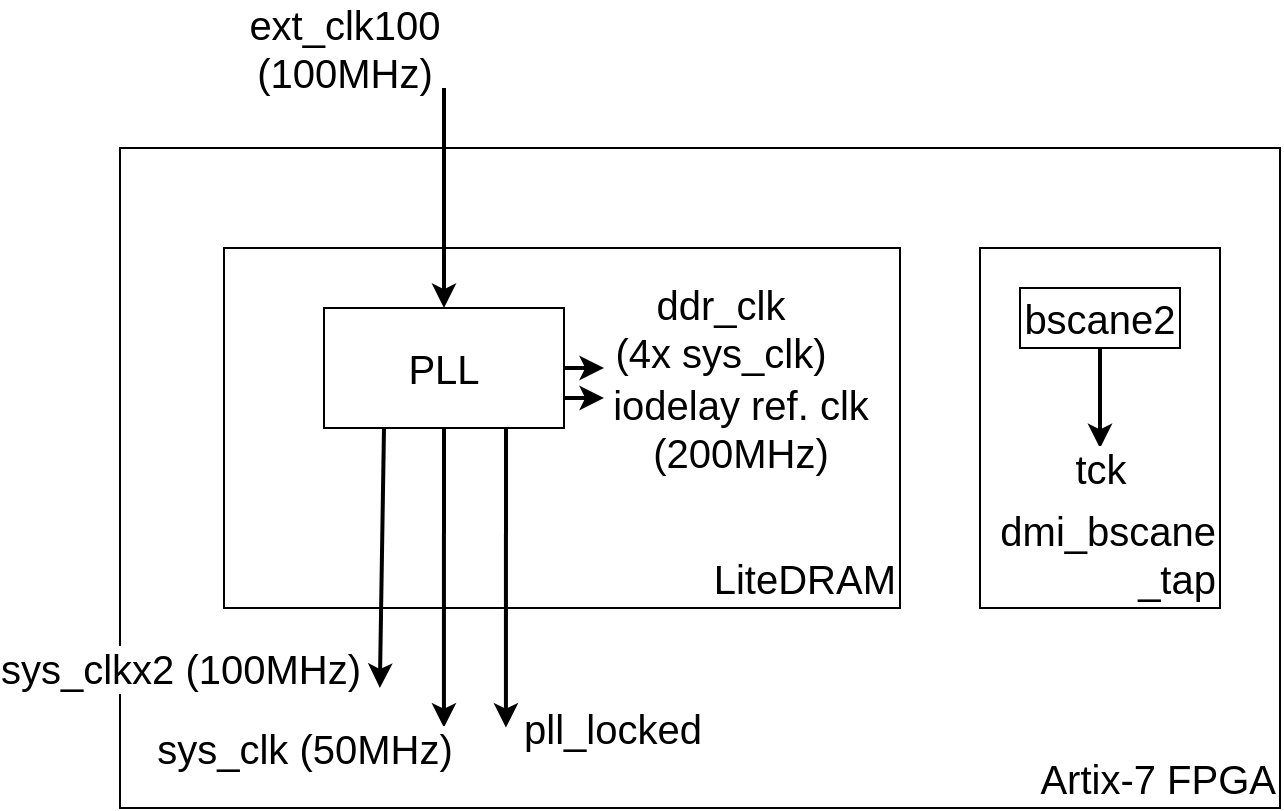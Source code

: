 <mxfile version="19.0.3" type="device"><diagram id="QAF-nH2M382qgfuWxalf" name="Page-1"><mxGraphModel dx="1038" dy="641" grid="1" gridSize="10" guides="1" tooltips="1" connect="1" arrows="1" fold="1" page="1" pageScale="1" pageWidth="850" pageHeight="1100" math="0" shadow="0"><root><mxCell id="0"/><mxCell id="1" parent="0"/><mxCell id="99DlYY9xBcrq1Gw4Y8p0-5" value="Artix-7 FPGA" style="rounded=0;whiteSpace=wrap;html=1;fontSize=20;verticalAlign=bottom;align=right;" parent="1" vertex="1"><mxGeometry x="150" y="150" width="580" height="330" as="geometry"/></mxCell><mxCell id="99DlYY9xBcrq1Gw4Y8p0-11" value="LiteDRAM" style="rounded=0;whiteSpace=wrap;html=1;fontSize=20;align=right;verticalAlign=bottom;" parent="1" vertex="1"><mxGeometry x="202" y="200" width="338" height="180" as="geometry"/></mxCell><mxCell id="99DlYY9xBcrq1Gw4Y8p0-2" value="PLL" style="rounded=0;whiteSpace=wrap;html=1;fontSize=20;" parent="1" vertex="1"><mxGeometry x="252" y="230" width="120" height="60" as="geometry"/></mxCell><mxCell id="99DlYY9xBcrq1Gw4Y8p0-3" value="ext_clk100&lt;br&gt;(100MHz)" style="endArrow=classic;html=1;rounded=1;fontSize=20;strokeWidth=2;" parent="1" target="99DlYY9xBcrq1Gw4Y8p0-2" edge="1"><mxGeometry x="-1" y="-54" width="50" height="50" relative="1" as="geometry"><mxPoint x="312" y="120" as="sourcePoint"/><mxPoint x="192" y="60" as="targetPoint"/><mxPoint x="4" y="-20" as="offset"/></mxGeometry></mxCell><mxCell id="99DlYY9xBcrq1Gw4Y8p0-6" value="sys_clk (50MHz)" style="endArrow=classic;html=1;rounded=1;fontSize=20;strokeWidth=2;exitX=0.5;exitY=1;exitDx=0;exitDy=0;entryX=0.362;entryY=0.69;entryDx=0;entryDy=0;entryPerimeter=0;" parent="1" source="99DlYY9xBcrq1Gw4Y8p0-2" edge="1"><mxGeometry x="1" y="-71" width="50" height="50" relative="1" as="geometry"><mxPoint x="52" y="500" as="sourcePoint"/><mxPoint x="311.96" y="439.8" as="targetPoint"/><mxPoint x="1" y="10" as="offset"/></mxGeometry></mxCell><mxCell id="99DlYY9xBcrq1Gw4Y8p0-10" value="pll_locked" style="endArrow=classic;html=1;rounded=1;fontSize=20;strokeWidth=2;exitX=0.5;exitY=1;exitDx=0;exitDy=0;entryX=0.362;entryY=0.69;entryDx=0;entryDy=0;entryPerimeter=0;align=left;" parent="1" edge="1"><mxGeometry x="1" y="7" width="50" height="50" relative="1" as="geometry"><mxPoint x="343" y="290" as="sourcePoint"/><mxPoint x="342.96" y="439.8" as="targetPoint"/><mxPoint as="offset"/></mxGeometry></mxCell><mxCell id="99DlYY9xBcrq1Gw4Y8p0-14" value="dmi_bscane&lt;br&gt;_tap" style="rounded=0;whiteSpace=wrap;html=1;fontSize=20;verticalAlign=bottom;align=right;" parent="1" vertex="1"><mxGeometry x="580" y="200" width="120" height="180" as="geometry"/></mxCell><mxCell id="99DlYY9xBcrq1Gw4Y8p0-15" value="bscane2" style="rounded=0;whiteSpace=wrap;html=1;fontSize=20;" parent="1" vertex="1"><mxGeometry x="600" y="220" width="80" height="30" as="geometry"/></mxCell><mxCell id="99DlYY9xBcrq1Gw4Y8p0-17" value="tck" style="endArrow=classic;html=1;rounded=1;fontSize=20;strokeWidth=2;exitX=0.5;exitY=1;exitDx=0;exitDy=0;entryX=0.5;entryY=0.556;entryDx=0;entryDy=0;entryPerimeter=0;" parent="1" source="99DlYY9xBcrq1Gw4Y8p0-15" target="99DlYY9xBcrq1Gw4Y8p0-14" edge="1"><mxGeometry x="1" y="10" width="50" height="50" relative="1" as="geometry"><mxPoint x="40" y="360" as="sourcePoint"/><mxPoint x="90" y="310" as="targetPoint"/><mxPoint x="-10" y="10" as="offset"/></mxGeometry></mxCell><mxCell id="99DlYY9xBcrq1Gw4Y8p0-19" value="ddr_clk&lt;br&gt;(4x sys_clk)" style="endArrow=classic;html=1;rounded=1;fontSize=20;strokeWidth=2;exitX=1;exitY=0.5;exitDx=0;exitDy=0;" parent="1" source="99DlYY9xBcrq1Gw4Y8p0-2" edge="1"><mxGeometry x="1" y="61" width="50" height="50" relative="1" as="geometry"><mxPoint x="402" y="280" as="sourcePoint"/><mxPoint x="392" y="260" as="targetPoint"/><mxPoint x="58" y="41" as="offset"/></mxGeometry></mxCell><mxCell id="99DlYY9xBcrq1Gw4Y8p0-20" value="iodelay ref. clk&lt;br&gt;(200MHz)" style="endArrow=classic;html=1;rounded=1;fontSize=20;strokeWidth=2;exitX=1;exitY=0.75;exitDx=0;exitDy=0;" parent="1" source="99DlYY9xBcrq1Gw4Y8p0-2" edge="1"><mxGeometry x="1" y="-70" width="50" height="50" relative="1" as="geometry"><mxPoint x="412" y="340" as="sourcePoint"/><mxPoint x="392" y="275" as="targetPoint"/><mxPoint x="68" y="-55" as="offset"/></mxGeometry></mxCell><mxCell id="x1asCLmjI74xCNHbh5Pv-1" value="sys_clkx2 (100MHz)" style="endArrow=classic;html=1;rounded=1;fontSize=20;strokeWidth=2;exitX=0.25;exitY=1;exitDx=0;exitDy=0;entryX=0.224;entryY=0.818;entryDx=0;entryDy=0;entryPerimeter=0;" edge="1" parent="1" source="99DlYY9xBcrq1Gw4Y8p0-2" target="99DlYY9xBcrq1Gw4Y8p0-5"><mxGeometry x="0.872" y="-100" width="50" height="50" relative="1" as="geometry"><mxPoint x="322" y="300" as="sourcePoint"/><mxPoint x="321.96" y="449.8" as="targetPoint"/><mxPoint as="offset"/></mxGeometry></mxCell></root></mxGraphModel></diagram></mxfile>